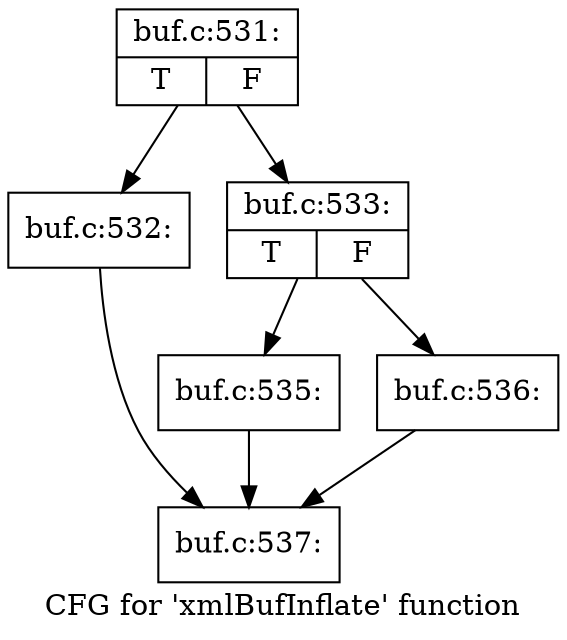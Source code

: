 digraph "CFG for 'xmlBufInflate' function" {
	label="CFG for 'xmlBufInflate' function";

	Node0x5591fa0 [shape=record,label="{buf.c:531:|{<s0>T|<s1>F}}"];
	Node0x5591fa0 -> Node0x5592230;
	Node0x5591fa0 -> Node0x5591e20;
	Node0x5592230 [shape=record,label="{buf.c:532:}"];
	Node0x5592230 -> Node0x555da20;
	Node0x5591e20 [shape=record,label="{buf.c:533:|{<s0>T|<s1>F}}"];
	Node0x5591e20 -> Node0x55972d0;
	Node0x5591e20 -> Node0x5597320;
	Node0x55972d0 [shape=record,label="{buf.c:535:}"];
	Node0x55972d0 -> Node0x555da20;
	Node0x5597320 [shape=record,label="{buf.c:536:}"];
	Node0x5597320 -> Node0x555da20;
	Node0x555da20 [shape=record,label="{buf.c:537:}"];
}
